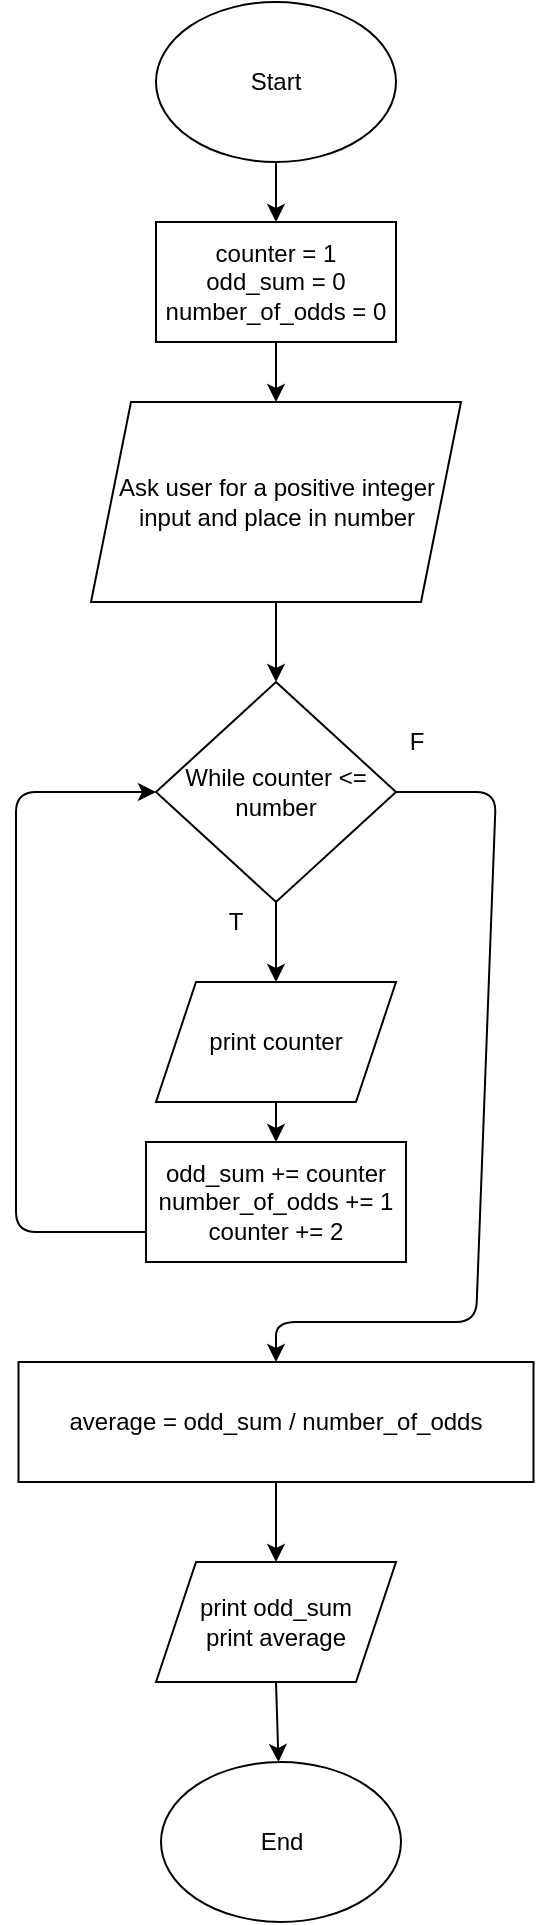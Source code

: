 <mxfile version="13.7.9" type="device"><diagram id="9riP9A8RIvS__CyyXOza" name="Page-1"><mxGraphModel dx="700" dy="792" grid="1" gridSize="10" guides="1" tooltips="1" connect="1" arrows="1" fold="1" page="1" pageScale="1" pageWidth="850" pageHeight="1100" math="0" shadow="0"><root><mxCell id="0"/><mxCell id="1" parent="0"/><mxCell id="9BP5tMHjlRV4ercbyAni-1" value="Start" style="ellipse;whiteSpace=wrap;html=1;" vertex="1" parent="1"><mxGeometry x="290" y="20" width="120" height="80" as="geometry"/></mxCell><mxCell id="9BP5tMHjlRV4ercbyAni-2" value="counter = 1&lt;br&gt;odd_sum = 0&lt;br&gt;number_of_odds = 0" style="rounded=0;whiteSpace=wrap;html=1;" vertex="1" parent="1"><mxGeometry x="290" y="130" width="120" height="60" as="geometry"/></mxCell><mxCell id="9BP5tMHjlRV4ercbyAni-3" value="" style="endArrow=classic;html=1;exitX=0.5;exitY=1;exitDx=0;exitDy=0;entryX=0.5;entryY=0;entryDx=0;entryDy=0;" edge="1" parent="1" source="9BP5tMHjlRV4ercbyAni-1" target="9BP5tMHjlRV4ercbyAni-2"><mxGeometry width="50" height="50" relative="1" as="geometry"><mxPoint x="330" y="430" as="sourcePoint"/><mxPoint x="380" y="380" as="targetPoint"/></mxGeometry></mxCell><mxCell id="9BP5tMHjlRV4ercbyAni-5" value="" style="endArrow=classic;html=1;exitX=0.5;exitY=1;exitDx=0;exitDy=0;" edge="1" parent="1" source="9BP5tMHjlRV4ercbyAni-2"><mxGeometry width="50" height="50" relative="1" as="geometry"><mxPoint x="330" y="420" as="sourcePoint"/><mxPoint x="350" y="220" as="targetPoint"/></mxGeometry></mxCell><mxCell id="9BP5tMHjlRV4ercbyAni-7" value="Ask user for a positive integer input and place in number" style="shape=parallelogram;perimeter=parallelogramPerimeter;whiteSpace=wrap;html=1;fixedSize=1;" vertex="1" parent="1"><mxGeometry x="257.5" y="220" width="185" height="100" as="geometry"/></mxCell><mxCell id="9BP5tMHjlRV4ercbyAni-10" value="" style="endArrow=classic;html=1;exitX=0.5;exitY=1;exitDx=0;exitDy=0;entryX=0.5;entryY=0;entryDx=0;entryDy=0;" edge="1" parent="1" source="9BP5tMHjlRV4ercbyAni-7"><mxGeometry width="50" height="50" relative="1" as="geometry"><mxPoint x="330" y="410" as="sourcePoint"/><mxPoint x="350" y="360" as="targetPoint"/></mxGeometry></mxCell><mxCell id="9BP5tMHjlRV4ercbyAni-11" value="While counter &amp;lt;= number" style="rhombus;whiteSpace=wrap;html=1;" vertex="1" parent="1"><mxGeometry x="290" y="360" width="120" height="110" as="geometry"/></mxCell><mxCell id="9BP5tMHjlRV4ercbyAni-13" value="" style="endArrow=classic;html=1;exitX=0.5;exitY=1;exitDx=0;exitDy=0;" edge="1" parent="1" source="9BP5tMHjlRV4ercbyAni-11"><mxGeometry width="50" height="50" relative="1" as="geometry"><mxPoint x="330" y="600" as="sourcePoint"/><mxPoint x="350" y="510" as="targetPoint"/></mxGeometry></mxCell><mxCell id="9BP5tMHjlRV4ercbyAni-14" value="T" style="text;html=1;strokeColor=none;fillColor=none;align=center;verticalAlign=middle;whiteSpace=wrap;rounded=0;" vertex="1" parent="1"><mxGeometry x="310" y="470" width="40" height="20" as="geometry"/></mxCell><mxCell id="9BP5tMHjlRV4ercbyAni-15" value="" style="endArrow=classic;html=1;exitX=0;exitY=0.75;exitDx=0;exitDy=0;entryX=0;entryY=0.5;entryDx=0;entryDy=0;" edge="1" parent="1" source="9BP5tMHjlRV4ercbyAni-19" target="9BP5tMHjlRV4ercbyAni-11"><mxGeometry width="50" height="50" relative="1" as="geometry"><mxPoint x="290" y="540" as="sourcePoint"/><mxPoint x="380" y="530" as="targetPoint"/><Array as="points"><mxPoint x="220" y="635"/><mxPoint x="220" y="540"/><mxPoint x="220" y="415"/></Array></mxGeometry></mxCell><mxCell id="9BP5tMHjlRV4ercbyAni-18" value="print counter" style="shape=parallelogram;perimeter=parallelogramPerimeter;whiteSpace=wrap;html=1;fixedSize=1;" vertex="1" parent="1"><mxGeometry x="290" y="510" width="120" height="60" as="geometry"/></mxCell><mxCell id="9BP5tMHjlRV4ercbyAni-19" value="odd_sum += counter&lt;br&gt;number_of_odds += 1&lt;br&gt;counter += 2" style="rounded=0;whiteSpace=wrap;html=1;" vertex="1" parent="1"><mxGeometry x="285" y="590" width="130" height="60" as="geometry"/></mxCell><mxCell id="9BP5tMHjlRV4ercbyAni-20" value="" style="endArrow=classic;html=1;exitX=0.5;exitY=1;exitDx=0;exitDy=0;entryX=0.5;entryY=0;entryDx=0;entryDy=0;" edge="1" parent="1" source="9BP5tMHjlRV4ercbyAni-18" target="9BP5tMHjlRV4ercbyAni-19"><mxGeometry width="50" height="50" relative="1" as="geometry"><mxPoint x="330" y="580" as="sourcePoint"/><mxPoint x="380" y="530" as="targetPoint"/></mxGeometry></mxCell><mxCell id="9BP5tMHjlRV4ercbyAni-21" value="" style="endArrow=classic;html=1;exitX=1;exitY=0.5;exitDx=0;exitDy=0;" edge="1" parent="1" source="9BP5tMHjlRV4ercbyAni-11"><mxGeometry width="50" height="50" relative="1" as="geometry"><mxPoint x="330" y="570" as="sourcePoint"/><mxPoint x="350" y="700" as="targetPoint"/><Array as="points"><mxPoint x="460" y="415"/><mxPoint x="450" y="680"/><mxPoint x="350" y="680"/></Array></mxGeometry></mxCell><mxCell id="9BP5tMHjlRV4ercbyAni-22" value="average = odd_sum / number_of_odds" style="rounded=0;whiteSpace=wrap;html=1;" vertex="1" parent="1"><mxGeometry x="221.25" y="700" width="257.5" height="60" as="geometry"/></mxCell><mxCell id="9BP5tMHjlRV4ercbyAni-23" value="F" style="text;html=1;align=center;verticalAlign=middle;resizable=0;points=[];autosize=1;" vertex="1" parent="1"><mxGeometry x="410" y="380" width="20" height="20" as="geometry"/></mxCell><mxCell id="9BP5tMHjlRV4ercbyAni-24" value="print odd_sum&lt;br&gt;print average" style="shape=parallelogram;perimeter=parallelogramPerimeter;whiteSpace=wrap;html=1;fixedSize=1;" vertex="1" parent="1"><mxGeometry x="290" y="800" width="120" height="60" as="geometry"/></mxCell><mxCell id="9BP5tMHjlRV4ercbyAni-25" value="" style="endArrow=classic;html=1;exitX=0.5;exitY=1;exitDx=0;exitDy=0;entryX=0.5;entryY=0;entryDx=0;entryDy=0;" edge="1" parent="1" source="9BP5tMHjlRV4ercbyAni-22" target="9BP5tMHjlRV4ercbyAni-24"><mxGeometry width="50" height="50" relative="1" as="geometry"><mxPoint x="330" y="660" as="sourcePoint"/><mxPoint x="350" y="800" as="targetPoint"/></mxGeometry></mxCell><mxCell id="9BP5tMHjlRV4ercbyAni-26" value="End" style="ellipse;whiteSpace=wrap;html=1;" vertex="1" parent="1"><mxGeometry x="292.5" y="900" width="120" height="80" as="geometry"/></mxCell><mxCell id="9BP5tMHjlRV4ercbyAni-27" value="" style="endArrow=classic;html=1;exitX=0.5;exitY=1;exitDx=0;exitDy=0;" edge="1" parent="1" source="9BP5tMHjlRV4ercbyAni-24" target="9BP5tMHjlRV4ercbyAni-26"><mxGeometry width="50" height="50" relative="1" as="geometry"><mxPoint x="330" y="960" as="sourcePoint"/><mxPoint x="380" y="910" as="targetPoint"/></mxGeometry></mxCell></root></mxGraphModel></diagram></mxfile>